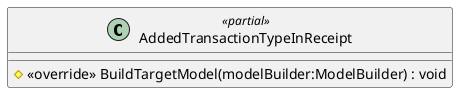 @startuml
class AddedTransactionTypeInReceipt <<partial>> {
    # <<override>> BuildTargetModel(modelBuilder:ModelBuilder) : void
}
@enduml
